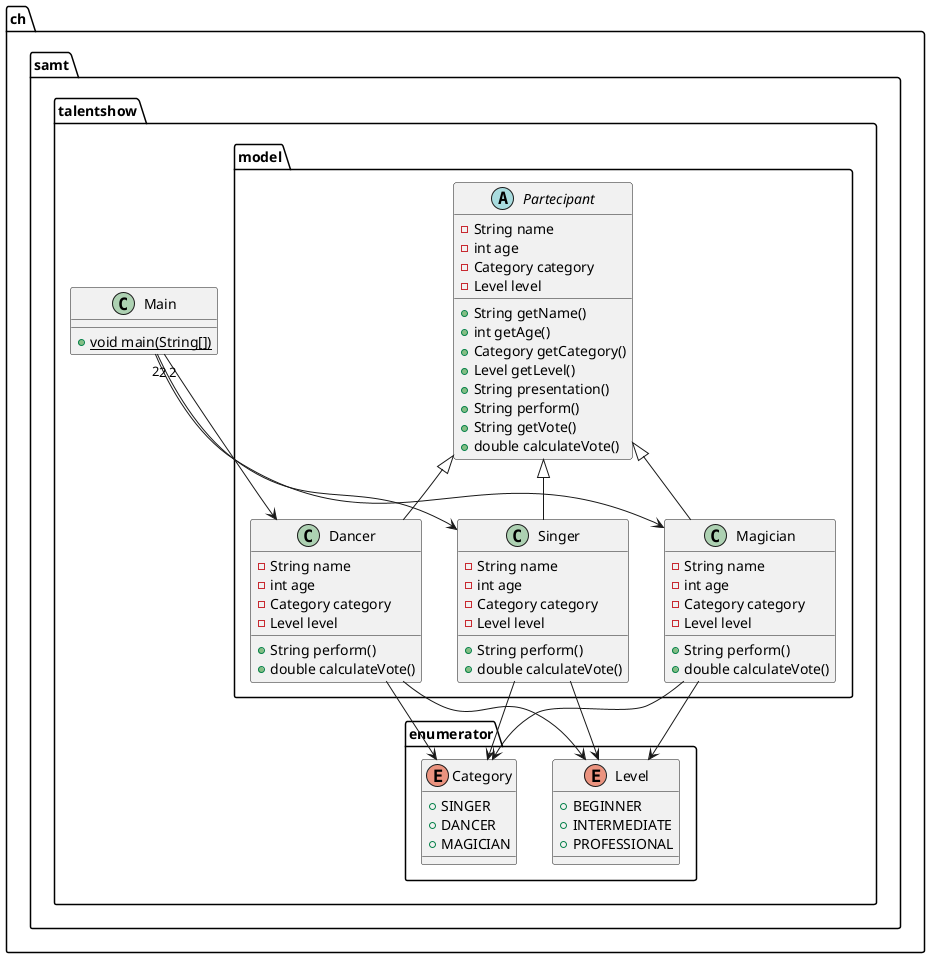 @startuml
class ch.samt.talentshow.Main {
+ {static} void main(String[])
}

abstract class ch.samt.talentshow.model.Partecipant {
- String name
- int age
- Category category
- Level level
+ String getName()
+ int getAge()
+ Category getCategory()
+ Level getLevel()
+ String presentation()
+ String perform()
+ String getVote()
+ double calculateVote()
}


class ch.samt.talentshow.model.Singer {
- String name
- int age
- Category category
- Level level
+ String perform()
+ double calculateVote()
}


class ch.samt.talentshow.model.Magician {
- String name
- int age
- Category category
- Level level
+ String perform()
+ double calculateVote()
}


enum ch.samt.talentshow.enumerator.Level {
+  BEGINNER
+  INTERMEDIATE
+  PROFESSIONAL
}

enum ch.samt.talentshow.enumerator.Category {
+  SINGER
+  DANCER
+  MAGICIAN
}

class ch.samt.talentshow.model.Dancer {
- String name
- int age
- Category category
- Level level
+ String perform()
+ double calculateVote()
}

Main "2" --> ch.samt.talentshow.model.Dancer
Main "2" --> ch.samt.talentshow.model.Magician
Main "2" --> ch.samt.talentshow.model.Singer
ch.samt.talentshow.model.Singer --> ch.samt.talentshow.enumerator.Category
ch.samt.talentshow.model.Singer --> ch.samt.talentshow.enumerator.Level
ch.samt.talentshow.model.Dancer --> ch.samt.talentshow.enumerator.Category
ch.samt.talentshow.model.Dancer --> ch.samt.talentshow.enumerator.Level
ch.samt.talentshow.model.Magician --> ch.samt.talentshow.enumerator.Category
ch.samt.talentshow.model.Magician --> ch.samt.talentshow.enumerator.Level

ch.samt.talentshow.model.Partecipant <|-- ch.samt.talentshow.model.Singer
ch.samt.talentshow.model.Partecipant <|-- ch.samt.talentshow.model.Magician
ch.samt.talentshow.model.Partecipant <|-- ch.samt.talentshow.model.Dancer
@enduml